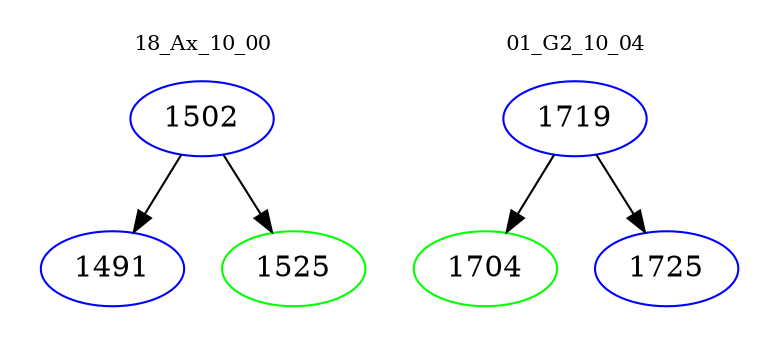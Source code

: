 digraph{
subgraph cluster_0 {
color = white
label = "18_Ax_10_00";
fontsize=10;
T0_1502 [label="1502", color="blue"]
T0_1502 -> T0_1491 [color="black"]
T0_1491 [label="1491", color="blue"]
T0_1502 -> T0_1525 [color="black"]
T0_1525 [label="1525", color="green"]
}
subgraph cluster_1 {
color = white
label = "01_G2_10_04";
fontsize=10;
T1_1719 [label="1719", color="blue"]
T1_1719 -> T1_1704 [color="black"]
T1_1704 [label="1704", color="green"]
T1_1719 -> T1_1725 [color="black"]
T1_1725 [label="1725", color="blue"]
}
}
